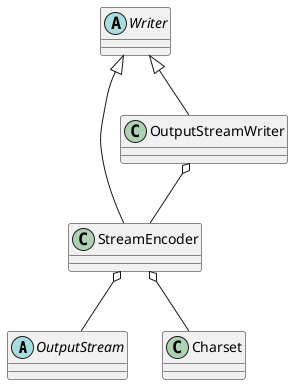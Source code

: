 @startuml


abstract class OutputStream
abstract class Writer
class Charset
class StreamEncoder
class OutputStreamWriter

StreamEncoder o-- OutputStream
StreamEncoder o-- Charset
Writer <|-- StreamEncoder
Writer <|-- OutputStreamWriter
OutputStreamWriter o-- StreamEncoder

@enduml